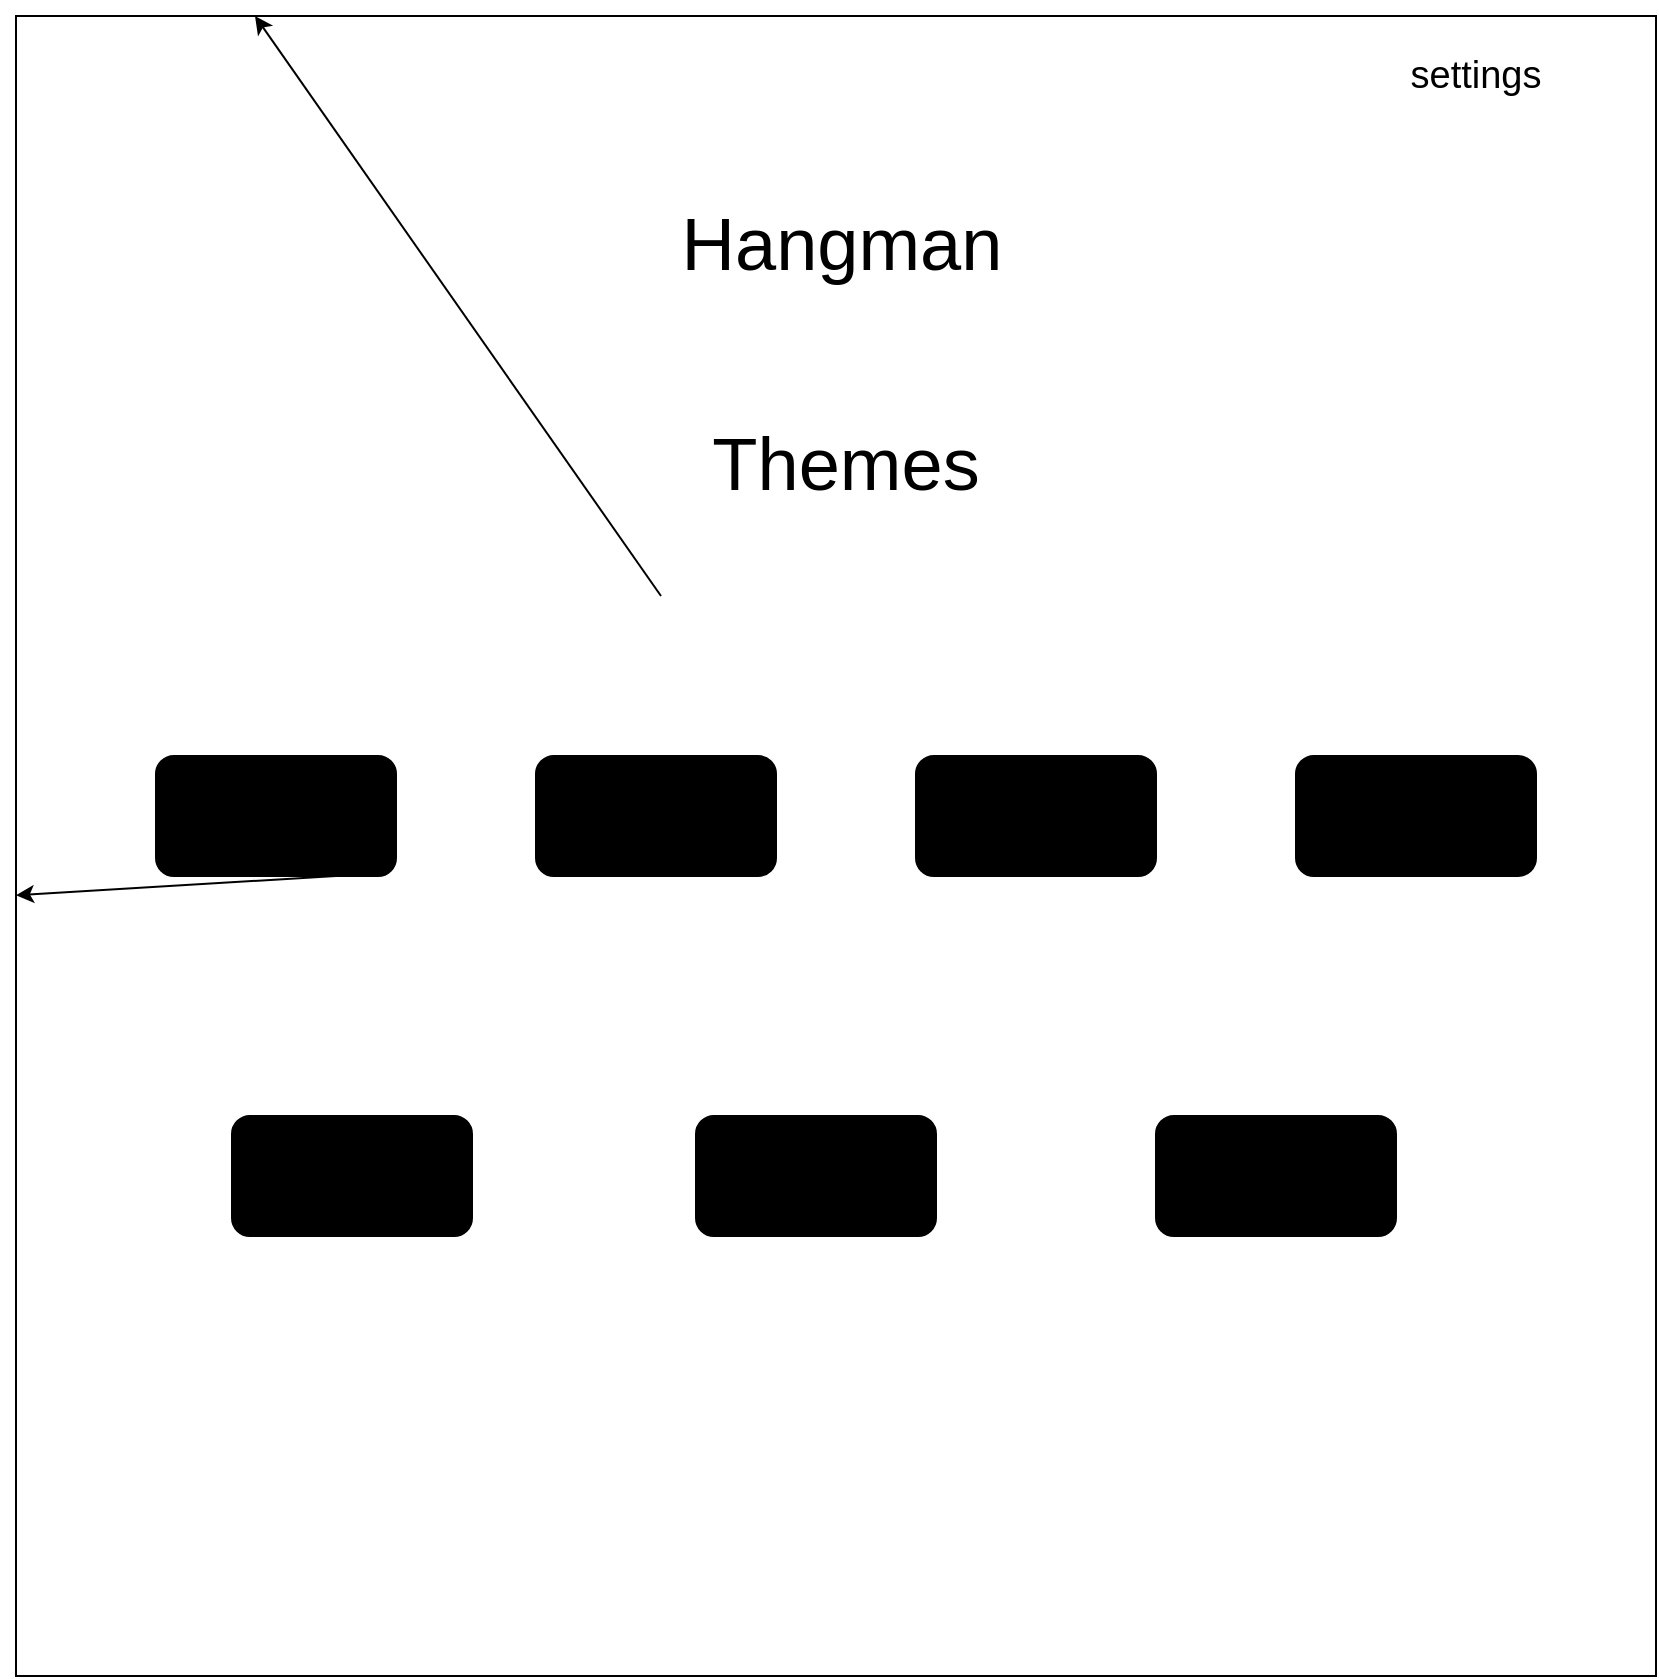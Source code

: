 <mxfile>
    <diagram id="0Ir4Utu6WyeZlDCEdca7" name="welcome-page">
        <mxGraphModel dx="2432" dy="2302" grid="1" gridSize="10" guides="1" tooltips="1" connect="1" arrows="1" fold="1" page="1" pageScale="1" pageWidth="827" pageHeight="1169" math="0" shadow="0">
            <root>
                <mxCell id="0"/>
                <mxCell id="1" parent="0"/>
                <mxCell id="17" value="" style="rounded=0;whiteSpace=wrap;html=1;fillColor=#FFFFFF;" vertex="1" parent="1">
                    <mxGeometry width="820" height="830" as="geometry"/>
                </mxCell>
                <mxCell id="18" value="&lt;font color=&quot;#000000&quot; style=&quot;font-size: 37px&quot;&gt;Hangman&lt;/font&gt;" style="text;html=1;strokeColor=none;fillColor=none;align=center;verticalAlign=middle;whiteSpace=wrap;rounded=0;" vertex="1" parent="1">
                    <mxGeometry x="228" y="50" width="370" height="130" as="geometry"/>
                </mxCell>
                <mxCell id="19" style="edgeStyle=none;html=1;exitX=0.75;exitY=1;exitDx=0;exitDy=0;" edge="1" parent="1" source="20" target="17">
                    <mxGeometry relative="1" as="geometry"/>
                </mxCell>
                <mxCell id="20" value="" style="rounded=1;whiteSpace=wrap;html=1;fillColor=#000000;" vertex="1" parent="1">
                    <mxGeometry x="70" y="370" width="120" height="60" as="geometry"/>
                </mxCell>
                <mxCell id="21" value="" style="rounded=1;whiteSpace=wrap;html=1;fillColor=#000000;" vertex="1" parent="1">
                    <mxGeometry x="260" y="370" width="120" height="60" as="geometry"/>
                </mxCell>
                <mxCell id="22" value="" style="rounded=1;whiteSpace=wrap;html=1;fillColor=#000000;" vertex="1" parent="1">
                    <mxGeometry x="450" y="370" width="120" height="60" as="geometry"/>
                </mxCell>
                <mxCell id="23" value="" style="rounded=1;whiteSpace=wrap;html=1;fillColor=#000000;" vertex="1" parent="1">
                    <mxGeometry x="108" y="550" width="120" height="60" as="geometry"/>
                </mxCell>
                <mxCell id="24" value="" style="rounded=1;whiteSpace=wrap;html=1;fillColor=#000000;" vertex="1" parent="1">
                    <mxGeometry x="340" y="550" width="120" height="60" as="geometry"/>
                </mxCell>
                <mxCell id="25" value="" style="rounded=1;whiteSpace=wrap;html=1;fillColor=#000000;" vertex="1" parent="1">
                    <mxGeometry x="570" y="550" width="120" height="60" as="geometry"/>
                </mxCell>
                <mxCell id="26" value="" style="rounded=1;whiteSpace=wrap;html=1;fillColor=#000000;" vertex="1" parent="1">
                    <mxGeometry x="640" y="370" width="120" height="60" as="geometry"/>
                </mxCell>
                <mxCell id="27" style="edgeStyle=none;html=1;exitX=0.25;exitY=1;exitDx=0;exitDy=0;" edge="1" parent="1" source="28" target="17">
                    <mxGeometry relative="1" as="geometry"/>
                </mxCell>
                <mxCell id="28" value="&lt;font color=&quot;#000000&quot; style=&quot;font-size: 37px&quot;&gt;Themes&lt;/font&gt;" style="text;html=1;strokeColor=none;fillColor=none;align=center;verticalAlign=middle;whiteSpace=wrap;rounded=0;" vertex="1" parent="1">
                    <mxGeometry x="230" y="160" width="370" height="130" as="geometry"/>
                </mxCell>
                <mxCell id="29" value="&lt;span style=&quot;font-size: 19px&quot;&gt;&lt;font color=&quot;#000000&quot;&gt;settings&lt;/font&gt;&lt;/span&gt;" style="text;html=1;strokeColor=none;fillColor=none;align=center;verticalAlign=middle;whiteSpace=wrap;rounded=0;" vertex="1" parent="1">
                    <mxGeometry x="640" y="20" width="180" height="20" as="geometry"/>
                </mxCell>
            </root>
        </mxGraphModel>
    </diagram>
    <diagram id="busaIKcY203lVlDjCA_5" name="playing-page">
        <mxGraphModel dx="1834" dy="1294" grid="1" gridSize="10" guides="1" tooltips="1" connect="1" arrows="1" fold="1" page="1" pageScale="1" pageWidth="827" pageHeight="1169" math="0" shadow="0">
            <root>
                <mxCell id="TDGXhuY3JXJe945Ci3HX-0"/>
                <mxCell id="TDGXhuY3JXJe945Ci3HX-1" parent="TDGXhuY3JXJe945Ci3HX-0"/>
                <mxCell id="TDGXhuY3JXJe945Ci3HX-2" value="" style="rounded=0;whiteSpace=wrap;html=1;fillColor=#FFFFFF;" vertex="1" parent="TDGXhuY3JXJe945Ci3HX-1">
                    <mxGeometry width="820" height="940" as="geometry"/>
                </mxCell>
                <mxCell id="TDGXhuY3JXJe945Ci3HX-3" value="&lt;font color=&quot;#000000&quot; style=&quot;font-size: 37px&quot;&gt;Hangman&lt;/font&gt;" style="text;html=1;strokeColor=none;fillColor=none;align=center;verticalAlign=middle;whiteSpace=wrap;rounded=0;" vertex="1" parent="TDGXhuY3JXJe945Ci3HX-1">
                    <mxGeometry x="228" y="50" width="370" height="130" as="geometry"/>
                </mxCell>
                <mxCell id="TDGXhuY3JXJe945Ci3HX-5" value="" style="rounded=1;whiteSpace=wrap;html=1;fillColor=#000000;" vertex="1" parent="TDGXhuY3JXJe945Ci3HX-1">
                    <mxGeometry x="40" y="450" width="290" height="50" as="geometry"/>
                </mxCell>
                <mxCell id="TDGXhuY3JXJe945Ci3HX-13" value="&lt;font color=&quot;#000000&quot; style=&quot;font-size: 67px&quot;&gt;&amp;nbsp;_ _ _ _ _&lt;/font&gt;" style="text;html=1;strokeColor=none;fillColor=none;align=center;verticalAlign=middle;whiteSpace=wrap;rounded=0;" vertex="1" parent="TDGXhuY3JXJe945Ci3HX-1">
                    <mxGeometry x="229" y="250" width="370" height="130" as="geometry"/>
                </mxCell>
                <mxCell id="TDGXhuY3JXJe945Ci3HX-14" value="&lt;span style=&quot;font-size: 19px&quot;&gt;&lt;font color=&quot;#000000&quot;&gt;settings&lt;/font&gt;&lt;/span&gt;" style="text;html=1;strokeColor=none;fillColor=none;align=center;verticalAlign=middle;whiteSpace=wrap;rounded=0;" vertex="1" parent="TDGXhuY3JXJe945Ci3HX-1">
                    <mxGeometry x="640" y="20" width="180" height="20" as="geometry"/>
                </mxCell>
                <mxCell id="TDGXhuY3JXJe945Ci3HX-17" value="" style="whiteSpace=wrap;html=1;aspect=fixed;fillColor=#000000;" vertex="1" parent="TDGXhuY3JXJe945Ci3HX-1">
                    <mxGeometry x="480" y="450" width="310" height="310" as="geometry"/>
                </mxCell>
                <mxCell id="TDGXhuY3JXJe945Ci3HX-19" value="Text" style="text;html=1;strokeColor=none;fillColor=none;align=center;verticalAlign=middle;whiteSpace=wrap;rounded=0;" vertex="1" parent="TDGXhuY3JXJe945Ci3HX-1">
                    <mxGeometry x="220" y="610" width="40" height="20" as="geometry"/>
                </mxCell>
                <mxCell id="TDGXhuY3JXJe945Ci3HX-20" value="&lt;font color=&quot;#000000&quot; style=&quot;font-size: 37px&quot;&gt;Previous letters:&lt;/font&gt;" style="text;html=1;strokeColor=none;fillColor=none;align=center;verticalAlign=middle;whiteSpace=wrap;rounded=0;" vertex="1" parent="TDGXhuY3JXJe945Ci3HX-1">
                    <mxGeometry x="15" y="480" width="340" height="130" as="geometry"/>
                </mxCell>
            </root>
        </mxGraphModel>
    </diagram>
</mxfile>